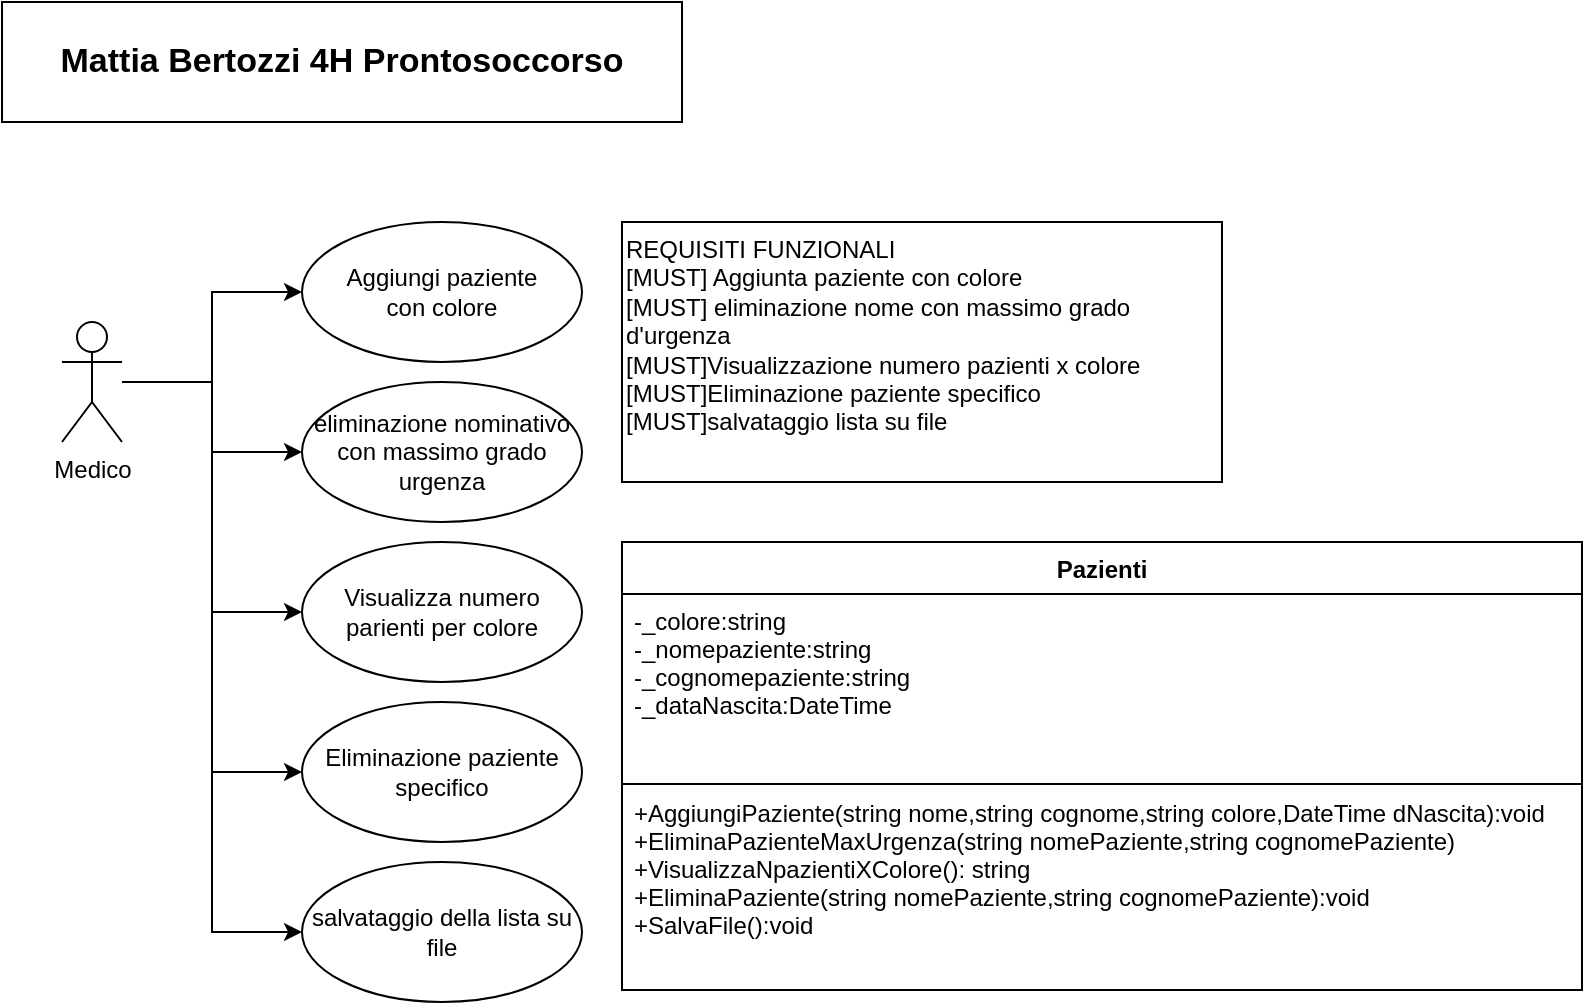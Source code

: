 <mxfile version="13.9.9" type="device"><diagram id="DQ1_KcLczRwHgkhd9Wy0" name="Pagina-1"><mxGraphModel dx="780" dy="1173" grid="1" gridSize="10" guides="1" tooltips="1" connect="1" arrows="1" fold="1" page="1" pageScale="1" pageWidth="827" pageHeight="1169" math="0" shadow="0"><root><mxCell id="0"/><mxCell id="1" parent="0"/><mxCell id="en1Kv7uDU1os4VngPXbc-12" style="edgeStyle=orthogonalEdgeStyle;rounded=0;orthogonalLoop=1;jettySize=auto;html=1;entryX=0;entryY=0.5;entryDx=0;entryDy=0;" edge="1" parent="1" source="en1Kv7uDU1os4VngPXbc-1" target="en1Kv7uDU1os4VngPXbc-2"><mxGeometry relative="1" as="geometry"/></mxCell><mxCell id="en1Kv7uDU1os4VngPXbc-13" style="edgeStyle=orthogonalEdgeStyle;rounded=0;orthogonalLoop=1;jettySize=auto;html=1;entryX=0;entryY=0.5;entryDx=0;entryDy=0;" edge="1" parent="1" source="en1Kv7uDU1os4VngPXbc-1" target="en1Kv7uDU1os4VngPXbc-7"><mxGeometry relative="1" as="geometry"/></mxCell><mxCell id="en1Kv7uDU1os4VngPXbc-14" style="edgeStyle=orthogonalEdgeStyle;rounded=0;orthogonalLoop=1;jettySize=auto;html=1;entryX=0;entryY=0.5;entryDx=0;entryDy=0;" edge="1" parent="1" source="en1Kv7uDU1os4VngPXbc-1" target="en1Kv7uDU1os4VngPXbc-8"><mxGeometry relative="1" as="geometry"/></mxCell><mxCell id="en1Kv7uDU1os4VngPXbc-15" style="edgeStyle=orthogonalEdgeStyle;rounded=0;orthogonalLoop=1;jettySize=auto;html=1;entryX=0;entryY=0.5;entryDx=0;entryDy=0;" edge="1" parent="1" source="en1Kv7uDU1os4VngPXbc-1" target="en1Kv7uDU1os4VngPXbc-10"><mxGeometry relative="1" as="geometry"/></mxCell><mxCell id="en1Kv7uDU1os4VngPXbc-16" style="edgeStyle=orthogonalEdgeStyle;rounded=0;orthogonalLoop=1;jettySize=auto;html=1;entryX=0;entryY=0.5;entryDx=0;entryDy=0;" edge="1" parent="1" source="en1Kv7uDU1os4VngPXbc-1" target="en1Kv7uDU1os4VngPXbc-11"><mxGeometry relative="1" as="geometry"/></mxCell><mxCell id="en1Kv7uDU1os4VngPXbc-1" value="Medico" style="shape=umlActor;verticalLabelPosition=bottom;verticalAlign=top;html=1;outlineConnect=0;" vertex="1" parent="1"><mxGeometry x="40" y="170" width="30" height="60" as="geometry"/></mxCell><mxCell id="en1Kv7uDU1os4VngPXbc-2" value="Aggiungi paziente&lt;br&gt;con colore" style="ellipse;whiteSpace=wrap;html=1;" vertex="1" parent="1"><mxGeometry x="160" y="120" width="140" height="70" as="geometry"/></mxCell><mxCell id="en1Kv7uDU1os4VngPXbc-7" value="eliminazione nominativo con massimo grado urgenza" style="ellipse;whiteSpace=wrap;html=1;" vertex="1" parent="1"><mxGeometry x="160" y="200" width="140" height="70" as="geometry"/></mxCell><mxCell id="en1Kv7uDU1os4VngPXbc-8" value="Visualizza numero parienti per colore" style="ellipse;whiteSpace=wrap;html=1;" vertex="1" parent="1"><mxGeometry x="160" y="280" width="140" height="70" as="geometry"/></mxCell><mxCell id="en1Kv7uDU1os4VngPXbc-10" value="Eliminazione paziente specifico" style="ellipse;whiteSpace=wrap;html=1;" vertex="1" parent="1"><mxGeometry x="160" y="360" width="140" height="70" as="geometry"/></mxCell><mxCell id="en1Kv7uDU1os4VngPXbc-11" value="salvataggio della lista su file" style="ellipse;whiteSpace=wrap;html=1;" vertex="1" parent="1"><mxGeometry x="160" y="440" width="140" height="70" as="geometry"/></mxCell><mxCell id="en1Kv7uDU1os4VngPXbc-17" value="REQUISITI FUNZIONALI&lt;br&gt;[MUST] Aggiunta paziente con colore&lt;br&gt;[MUST] eliminazione nome con massimo grado d'urgenza&lt;br&gt;[MUST]Visualizzazione numero pazienti x colore&lt;br&gt;[MUST]Eliminazione paziente specifico&lt;br&gt;[MUST]salvataggio lista su file" style="rounded=0;whiteSpace=wrap;html=1;verticalAlign=top;align=left;" vertex="1" parent="1"><mxGeometry x="320" y="120" width="300" height="130" as="geometry"/></mxCell><mxCell id="en1Kv7uDU1os4VngPXbc-18" value="Pazienti" style="swimlane;fontStyle=1;align=center;verticalAlign=top;childLayout=stackLayout;horizontal=1;startSize=26;horizontalStack=0;resizeParent=1;resizeParentMax=0;resizeLast=0;collapsible=1;marginBottom=0;" vertex="1" parent="1"><mxGeometry x="320" y="280" width="480" height="224" as="geometry"><mxRectangle x="320" y="280" width="80" height="26" as="alternateBounds"/></mxGeometry></mxCell><mxCell id="en1Kv7uDU1os4VngPXbc-19" value="-_colore:string&#10;-_nomepaziente:string&#10;-_cognomepaziente:string&#10;-_dataNascita:DateTime&#10;" style="text;strokeColor=none;fillColor=none;align=left;verticalAlign=top;spacingLeft=4;spacingRight=4;overflow=hidden;rotatable=0;points=[[0,0.5],[1,0.5]];portConstraint=eastwest;" vertex="1" parent="en1Kv7uDU1os4VngPXbc-18"><mxGeometry y="26" width="480" height="94" as="geometry"/></mxCell><mxCell id="en1Kv7uDU1os4VngPXbc-20" value="" style="line;strokeWidth=1;fillColor=none;align=left;verticalAlign=middle;spacingTop=-1;spacingLeft=3;spacingRight=3;rotatable=0;labelPosition=right;points=[];portConstraint=eastwest;" vertex="1" parent="en1Kv7uDU1os4VngPXbc-18"><mxGeometry y="120" width="480" height="2" as="geometry"/></mxCell><mxCell id="en1Kv7uDU1os4VngPXbc-21" value="+AggiungiPaziente(string nome,string cognome,string colore,DateTime dNascita):void&#10;+EliminaPazienteMaxUrgenza(string nomePaziente,string cognomePaziente)&#10;+VisualizzaNpazientiXColore(): string&#10;+EliminaPaziente(string nomePaziente,string cognomePaziente):void&#10;+SalvaFile():void&#10;" style="text;strokeColor=none;fillColor=none;align=left;verticalAlign=top;spacingLeft=4;spacingRight=4;overflow=hidden;rotatable=0;points=[[0,0.5],[1,0.5]];portConstraint=eastwest;" vertex="1" parent="en1Kv7uDU1os4VngPXbc-18"><mxGeometry y="122" width="480" height="102" as="geometry"/></mxCell><mxCell id="en1Kv7uDU1os4VngPXbc-22" value="Mattia Bertozzi 4H Prontosoccorso" style="rounded=0;whiteSpace=wrap;html=1;align=center;fontSize=17;fontStyle=1" vertex="1" parent="1"><mxGeometry x="10" y="10" width="340" height="60" as="geometry"/></mxCell></root></mxGraphModel></diagram></mxfile>